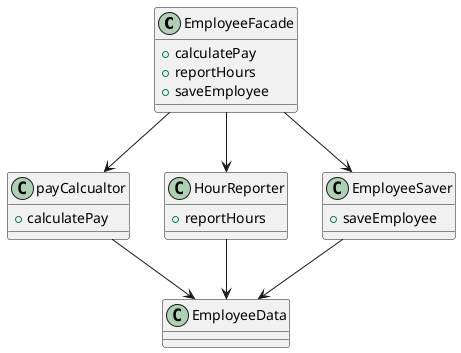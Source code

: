 @startuml

EmployeeFacade --> payCalcualtor
EmployeeFacade --> HourReporter
EmployeeFacade --> EmployeeSaver

payCalcualtor --> EmployeeData
HourReporter --> EmployeeData
EmployeeSaver --> EmployeeData

class EmployeeFacade {
    + calculatePay
    + reportHours
    + saveEmployee
}

class payCalcualtor {
    + calculatePay
}

class HourReporter {
    + reportHours
}

class EmployeeSaver {
    + saveEmployee
}

class EmployeeData

@enduml